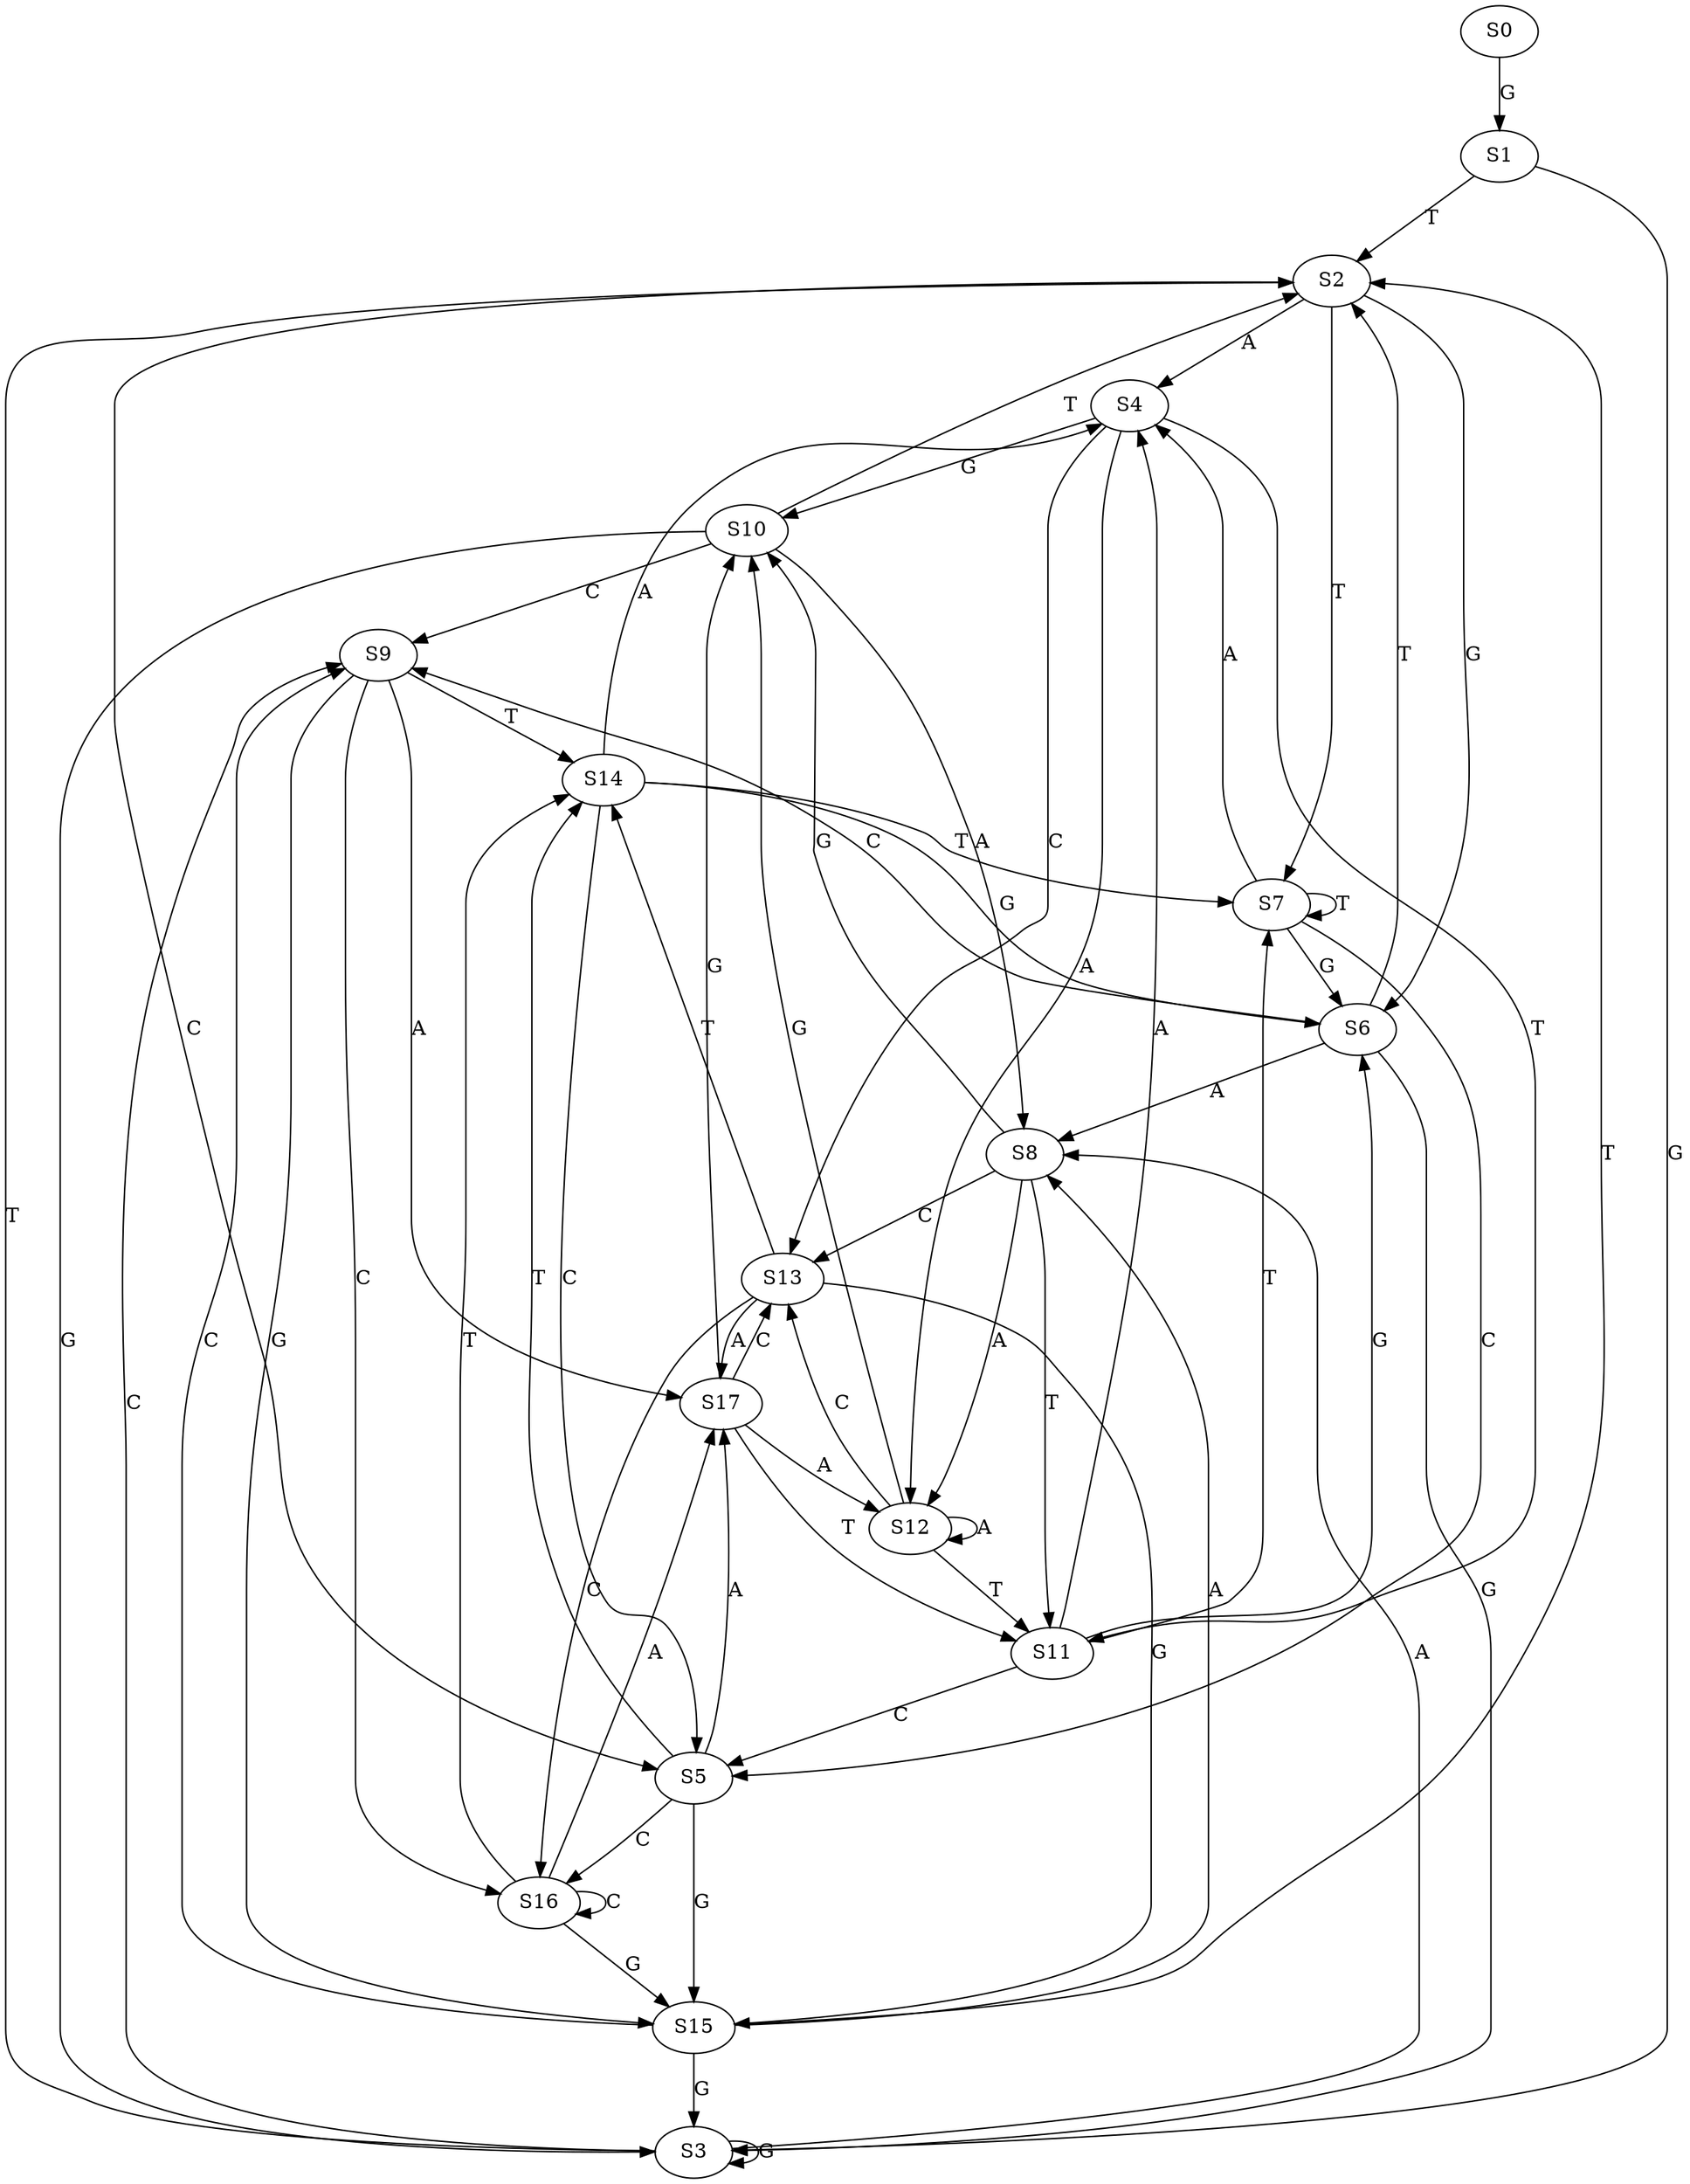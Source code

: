 strict digraph  {
	S0 -> S1 [ label = G ];
	S1 -> S2 [ label = T ];
	S1 -> S3 [ label = G ];
	S2 -> S4 [ label = A ];
	S2 -> S5 [ label = C ];
	S2 -> S6 [ label = G ];
	S2 -> S7 [ label = T ];
	S3 -> S8 [ label = A ];
	S3 -> S2 [ label = T ];
	S3 -> S3 [ label = G ];
	S3 -> S9 [ label = C ];
	S4 -> S10 [ label = G ];
	S4 -> S11 [ label = T ];
	S4 -> S12 [ label = A ];
	S4 -> S13 [ label = C ];
	S5 -> S14 [ label = T ];
	S5 -> S15 [ label = G ];
	S5 -> S16 [ label = C ];
	S5 -> S17 [ label = A ];
	S6 -> S8 [ label = A ];
	S6 -> S2 [ label = T ];
	S6 -> S9 [ label = C ];
	S6 -> S3 [ label = G ];
	S7 -> S5 [ label = C ];
	S7 -> S6 [ label = G ];
	S7 -> S7 [ label = T ];
	S7 -> S4 [ label = A ];
	S8 -> S10 [ label = G ];
	S8 -> S12 [ label = A ];
	S8 -> S13 [ label = C ];
	S8 -> S11 [ label = T ];
	S9 -> S16 [ label = C ];
	S9 -> S14 [ label = T ];
	S9 -> S15 [ label = G ];
	S9 -> S17 [ label = A ];
	S10 -> S2 [ label = T ];
	S10 -> S3 [ label = G ];
	S10 -> S8 [ label = A ];
	S10 -> S9 [ label = C ];
	S11 -> S4 [ label = A ];
	S11 -> S5 [ label = C ];
	S11 -> S7 [ label = T ];
	S11 -> S6 [ label = G ];
	S12 -> S11 [ label = T ];
	S12 -> S13 [ label = C ];
	S12 -> S10 [ label = G ];
	S12 -> S12 [ label = A ];
	S13 -> S17 [ label = A ];
	S13 -> S14 [ label = T ];
	S13 -> S16 [ label = C ];
	S13 -> S15 [ label = G ];
	S14 -> S6 [ label = G ];
	S14 -> S5 [ label = C ];
	S14 -> S4 [ label = A ];
	S14 -> S7 [ label = T ];
	S15 -> S3 [ label = G ];
	S15 -> S2 [ label = T ];
	S15 -> S8 [ label = A ];
	S15 -> S9 [ label = C ];
	S16 -> S15 [ label = G ];
	S16 -> S16 [ label = C ];
	S16 -> S17 [ label = A ];
	S16 -> S14 [ label = T ];
	S17 -> S10 [ label = G ];
	S17 -> S11 [ label = T ];
	S17 -> S13 [ label = C ];
	S17 -> S12 [ label = A ];
}
